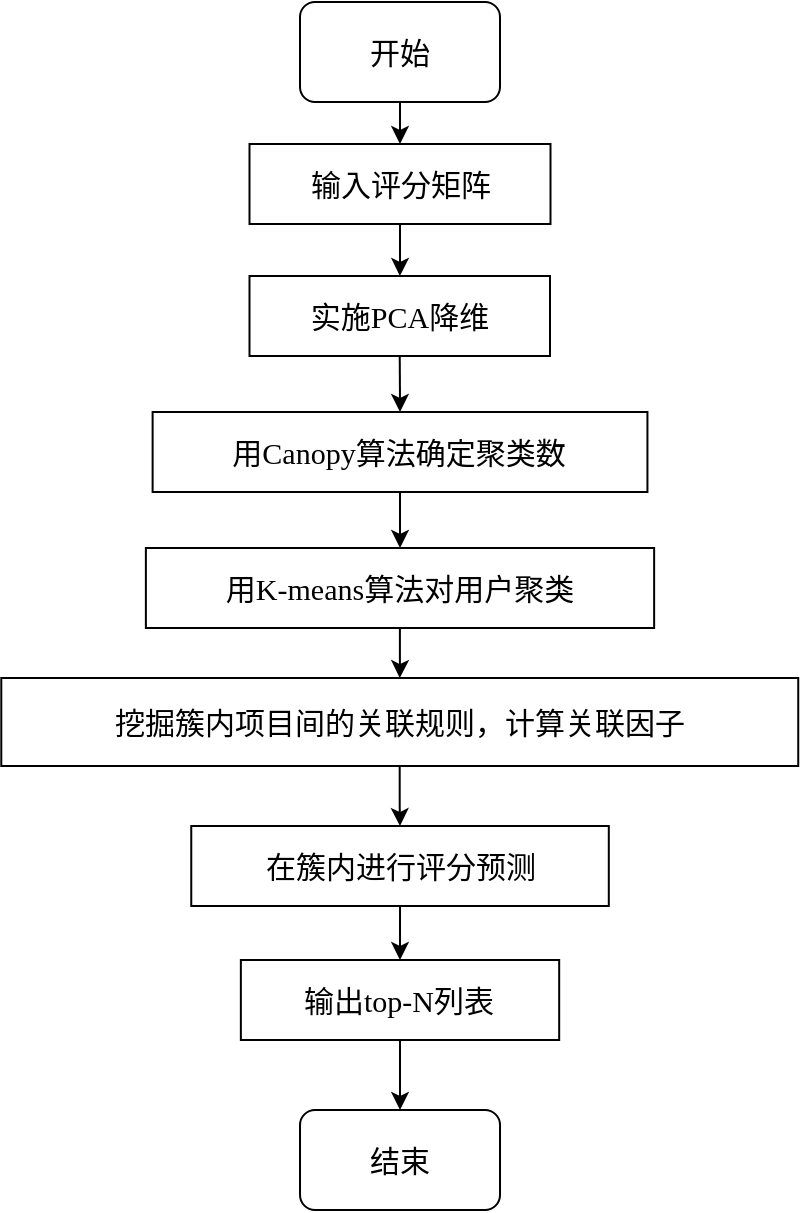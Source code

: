 <mxfile version="21.1.0" type="github">
  <diagram id="C5RBs43oDa-KdzZeNtuy" name="Page-1">
    <mxGraphModel dx="1367" dy="735" grid="0" gridSize="10" guides="1" tooltips="1" connect="1" arrows="1" fold="1" page="1" pageScale="1" pageWidth="3300" pageHeight="2339" math="0" shadow="0">
      <root>
        <mxCell id="WIyWlLk6GJQsqaUBKTNV-0" />
        <mxCell id="WIyWlLk6GJQsqaUBKTNV-1" parent="WIyWlLk6GJQsqaUBKTNV-0" />
        <mxCell id="Zu6oLmDhKKCL5ZHN-sH_-3" style="edgeStyle=orthogonalEdgeStyle;rounded=0;orthogonalLoop=1;jettySize=auto;html=1;exitX=0.5;exitY=1;exitDx=0;exitDy=0;entryX=0.5;entryY=0;entryDx=0;entryDy=0;fontFamily=Verdana;fontSize=15;fontStyle=0;spacing=2;" parent="WIyWlLk6GJQsqaUBKTNV-1" source="Zu6oLmDhKKCL5ZHN-sH_-0" target="Zu6oLmDhKKCL5ZHN-sH_-1" edge="1">
          <mxGeometry relative="1" as="geometry" />
        </mxCell>
        <mxCell id="Zu6oLmDhKKCL5ZHN-sH_-0" value="&lt;font style=&quot;font-size: 15px;&quot;&gt;开始&lt;/font&gt;" style="rounded=1;whiteSpace=wrap;html=1;fontSize=15;fontStyle=0;spacing=2;" parent="WIyWlLk6GJQsqaUBKTNV-1" vertex="1">
          <mxGeometry x="365" y="41" width="100" height="50" as="geometry" />
        </mxCell>
        <mxCell id="Zu6oLmDhKKCL5ZHN-sH_-5" style="edgeStyle=orthogonalEdgeStyle;rounded=0;orthogonalLoop=1;jettySize=auto;html=1;exitX=0.5;exitY=1;exitDx=0;exitDy=0;fontFamily=Verdana;fontSize=15;fontStyle=0;spacing=2;" parent="WIyWlLk6GJQsqaUBKTNV-1" source="Zu6oLmDhKKCL5ZHN-sH_-1" target="Zu6oLmDhKKCL5ZHN-sH_-4" edge="1">
          <mxGeometry relative="1" as="geometry" />
        </mxCell>
        <mxCell id="Zu6oLmDhKKCL5ZHN-sH_-1" value="输入评分矩阵" style="rounded=0;whiteSpace=wrap;html=1;fontFamily=Verdana;fontSize=15;fontStyle=0;spacing=2;" parent="WIyWlLk6GJQsqaUBKTNV-1" vertex="1">
          <mxGeometry x="339.75" y="112" width="150.5" height="40" as="geometry" />
        </mxCell>
        <mxCell id="w4eO_3HtDhG38aGhMule-2" style="edgeStyle=orthogonalEdgeStyle;rounded=0;orthogonalLoop=1;jettySize=auto;html=1;exitX=0.5;exitY=1;exitDx=0;exitDy=0;entryX=0.5;entryY=0;entryDx=0;entryDy=0;" parent="WIyWlLk6GJQsqaUBKTNV-1" source="Zu6oLmDhKKCL5ZHN-sH_-4" target="Zu6oLmDhKKCL5ZHN-sH_-8" edge="1">
          <mxGeometry relative="1" as="geometry" />
        </mxCell>
        <mxCell id="Zu6oLmDhKKCL5ZHN-sH_-4" value="实施PCA降维" style="rounded=0;whiteSpace=wrap;html=1;fontFamily=Verdana;fontSize=15;fontStyle=0;spacing=2;" parent="WIyWlLk6GJQsqaUBKTNV-1" vertex="1">
          <mxGeometry x="339.75" y="178" width="150.25" height="40" as="geometry" />
        </mxCell>
        <mxCell id="EhS3euF1HFJ1PON375Ly-0" style="edgeStyle=orthogonalEdgeStyle;rounded=0;orthogonalLoop=1;jettySize=auto;html=1;exitX=0.5;exitY=1;exitDx=0;exitDy=0;entryX=0.5;entryY=0;entryDx=0;entryDy=0;" parent="WIyWlLk6GJQsqaUBKTNV-1" source="Zu6oLmDhKKCL5ZHN-sH_-8" target="Zu6oLmDhKKCL5ZHN-sH_-25" edge="1">
          <mxGeometry relative="1" as="geometry" />
        </mxCell>
        <mxCell id="Zu6oLmDhKKCL5ZHN-sH_-8" value="用Canopy算法确定聚类数" style="rounded=0;whiteSpace=wrap;html=1;fontFamily=Verdana;fontSize=15;fontStyle=0;spacing=2;" parent="WIyWlLk6GJQsqaUBKTNV-1" vertex="1">
          <mxGeometry x="291.31" y="246" width="247.41" height="40" as="geometry" />
        </mxCell>
        <mxCell id="Zu6oLmDhKKCL5ZHN-sH_-20" value="" style="edgeStyle=orthogonalEdgeStyle;rounded=0;orthogonalLoop=1;jettySize=auto;html=1;fontFamily=Verdana;fontSize=15;fontStyle=0;spacing=2;" parent="WIyWlLk6GJQsqaUBKTNV-1" source="Zu6oLmDhKKCL5ZHN-sH_-12" target="Zu6oLmDhKKCL5ZHN-sH_-19" edge="1">
          <mxGeometry relative="1" as="geometry" />
        </mxCell>
        <mxCell id="Zu6oLmDhKKCL5ZHN-sH_-12" value="挖掘簇内项目间的关联规则，计算关联因子" style="rounded=0;whiteSpace=wrap;html=1;fontFamily=Verdana;fontSize=15;fontStyle=0;spacing=2;" parent="WIyWlLk6GJQsqaUBKTNV-1" vertex="1">
          <mxGeometry x="215.64" y="379" width="398.48" height="44" as="geometry" />
        </mxCell>
        <mxCell id="w4eO_3HtDhG38aGhMule-3" style="edgeStyle=orthogonalEdgeStyle;rounded=0;orthogonalLoop=1;jettySize=auto;html=1;exitX=0.5;exitY=1;exitDx=0;exitDy=0;" parent="WIyWlLk6GJQsqaUBKTNV-1" source="Zu6oLmDhKKCL5ZHN-sH_-19" target="w4eO_3HtDhG38aGhMule-1" edge="1">
          <mxGeometry relative="1" as="geometry" />
        </mxCell>
        <mxCell id="Zu6oLmDhKKCL5ZHN-sH_-19" value="在簇内进行评分预测" style="rounded=0;whiteSpace=wrap;html=1;fontFamily=Verdana;fontSize=15;fontStyle=0;spacing=2;" parent="WIyWlLk6GJQsqaUBKTNV-1" vertex="1">
          <mxGeometry x="310.63" y="453" width="208.77" height="40" as="geometry" />
        </mxCell>
        <mxCell id="Zu6oLmDhKKCL5ZHN-sH_-21" value="&lt;font style=&quot;font-size: 15px;&quot;&gt;结束&lt;/font&gt;" style="rounded=1;whiteSpace=wrap;html=1;fontSize=15;fontStyle=0;spacing=2;" parent="WIyWlLk6GJQsqaUBKTNV-1" vertex="1">
          <mxGeometry x="365.01" y="595" width="100" height="50" as="geometry" />
        </mxCell>
        <mxCell id="Zu6oLmDhKKCL5ZHN-sH_-28" style="edgeStyle=orthogonalEdgeStyle;rounded=0;orthogonalLoop=1;jettySize=auto;html=1;entryX=0.5;entryY=0;entryDx=0;entryDy=0;fontFamily=Verdana;fontSize=15;fontStyle=0;spacing=2;" parent="WIyWlLk6GJQsqaUBKTNV-1" source="Zu6oLmDhKKCL5ZHN-sH_-25" target="Zu6oLmDhKKCL5ZHN-sH_-12" edge="1">
          <mxGeometry relative="1" as="geometry" />
        </mxCell>
        <mxCell id="Zu6oLmDhKKCL5ZHN-sH_-25" value="用K-means算法对用户聚类" style="rounded=0;whiteSpace=wrap;html=1;fontFamily=Verdana;fontSize=15;fontStyle=0;spacing=2;" parent="WIyWlLk6GJQsqaUBKTNV-1" vertex="1">
          <mxGeometry x="287.94" y="314" width="254.13" height="40" as="geometry" />
        </mxCell>
        <mxCell id="w4eO_3HtDhG38aGhMule-4" style="edgeStyle=orthogonalEdgeStyle;rounded=0;orthogonalLoop=1;jettySize=auto;html=1;exitX=0.5;exitY=1;exitDx=0;exitDy=0;entryX=0.5;entryY=0;entryDx=0;entryDy=0;" parent="WIyWlLk6GJQsqaUBKTNV-1" source="w4eO_3HtDhG38aGhMule-1" target="Zu6oLmDhKKCL5ZHN-sH_-21" edge="1">
          <mxGeometry relative="1" as="geometry" />
        </mxCell>
        <mxCell id="w4eO_3HtDhG38aGhMule-1" value="输出top-N列表" style="rounded=0;whiteSpace=wrap;html=1;fontFamily=Verdana;fontSize=15;fontStyle=0;spacing=2;" parent="WIyWlLk6GJQsqaUBKTNV-1" vertex="1">
          <mxGeometry x="335.43" y="520" width="159.16" height="40" as="geometry" />
        </mxCell>
      </root>
    </mxGraphModel>
  </diagram>
</mxfile>
